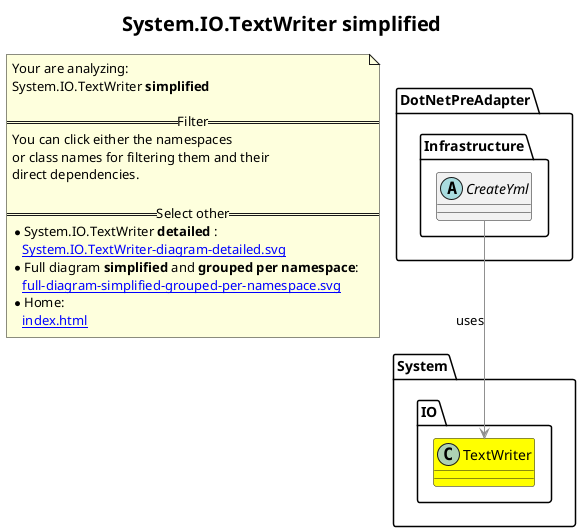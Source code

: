 @startuml
skinparam linetype ortho
title <size:20>System.IO.TextWriter **simplified** </size>
note "Your are analyzing:\nSystem.IO.TextWriter **simplified** \n\n==Filter==\nYou can click either the namespaces \nor class names for filtering them and their\ndirect dependencies.\n\n==Select other==\n* System.IO.TextWriter **detailed** :\n   [[System.IO.TextWriter-diagram-detailed.svg]]\n* Full diagram **simplified** and **grouped per namespace**:\n   [[full-diagram-simplified-grouped-per-namespace.svg]]\n* Home:\n   [[index.html]]" as FloatingNote
class System.IO.TextWriter [[System.IO.TextWriter-diagram-simplified.svg]] #yellow {
}
  abstract class DotNetPreAdapter.Infrastructure.CreateYml [[DotNetPreAdapter.Infrastructure.CreateYml-diagram-simplified.svg]]  {
  }
 ' *************************************** 
 ' *************************************** 
 ' *************************************** 
' Class relations extracted from namespace:
' 
' Class relations extracted from namespace:
' DotNetPreAdapter.Infrastructure
DotNetPreAdapter.Infrastructure.CreateYml -[#909090]-> System.IO.TextWriter  : uses 
@enduml